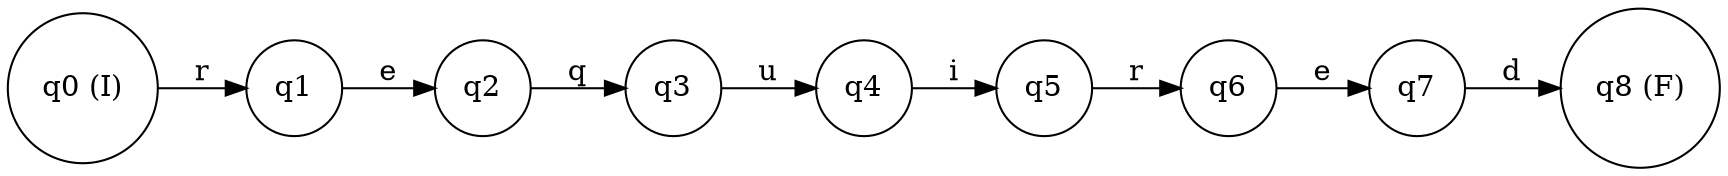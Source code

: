 digraph finite_state_machine {
rankdir=LR;
node [shape = circle];
q0 [label="q0 (I)"];
q1 [label="q1"];
q2 [label="q2"];
q3 [label="q3"];
q4 [label="q4"];
q5 [label="q5"];
q6 [label="q6"];
q7 [label="q7"];
q8 [label="q8 (F)"];
q0 -> q1 [label="r"];
q1 -> q2 [label="e"];
q2 -> q3 [label="q"];
q3 -> q4 [label="u"];
q4 -> q5 [label="i"];
q5 -> q6 [label="r"];
q6 -> q7 [label="e"];
q7 -> q8 [label="d"];
}